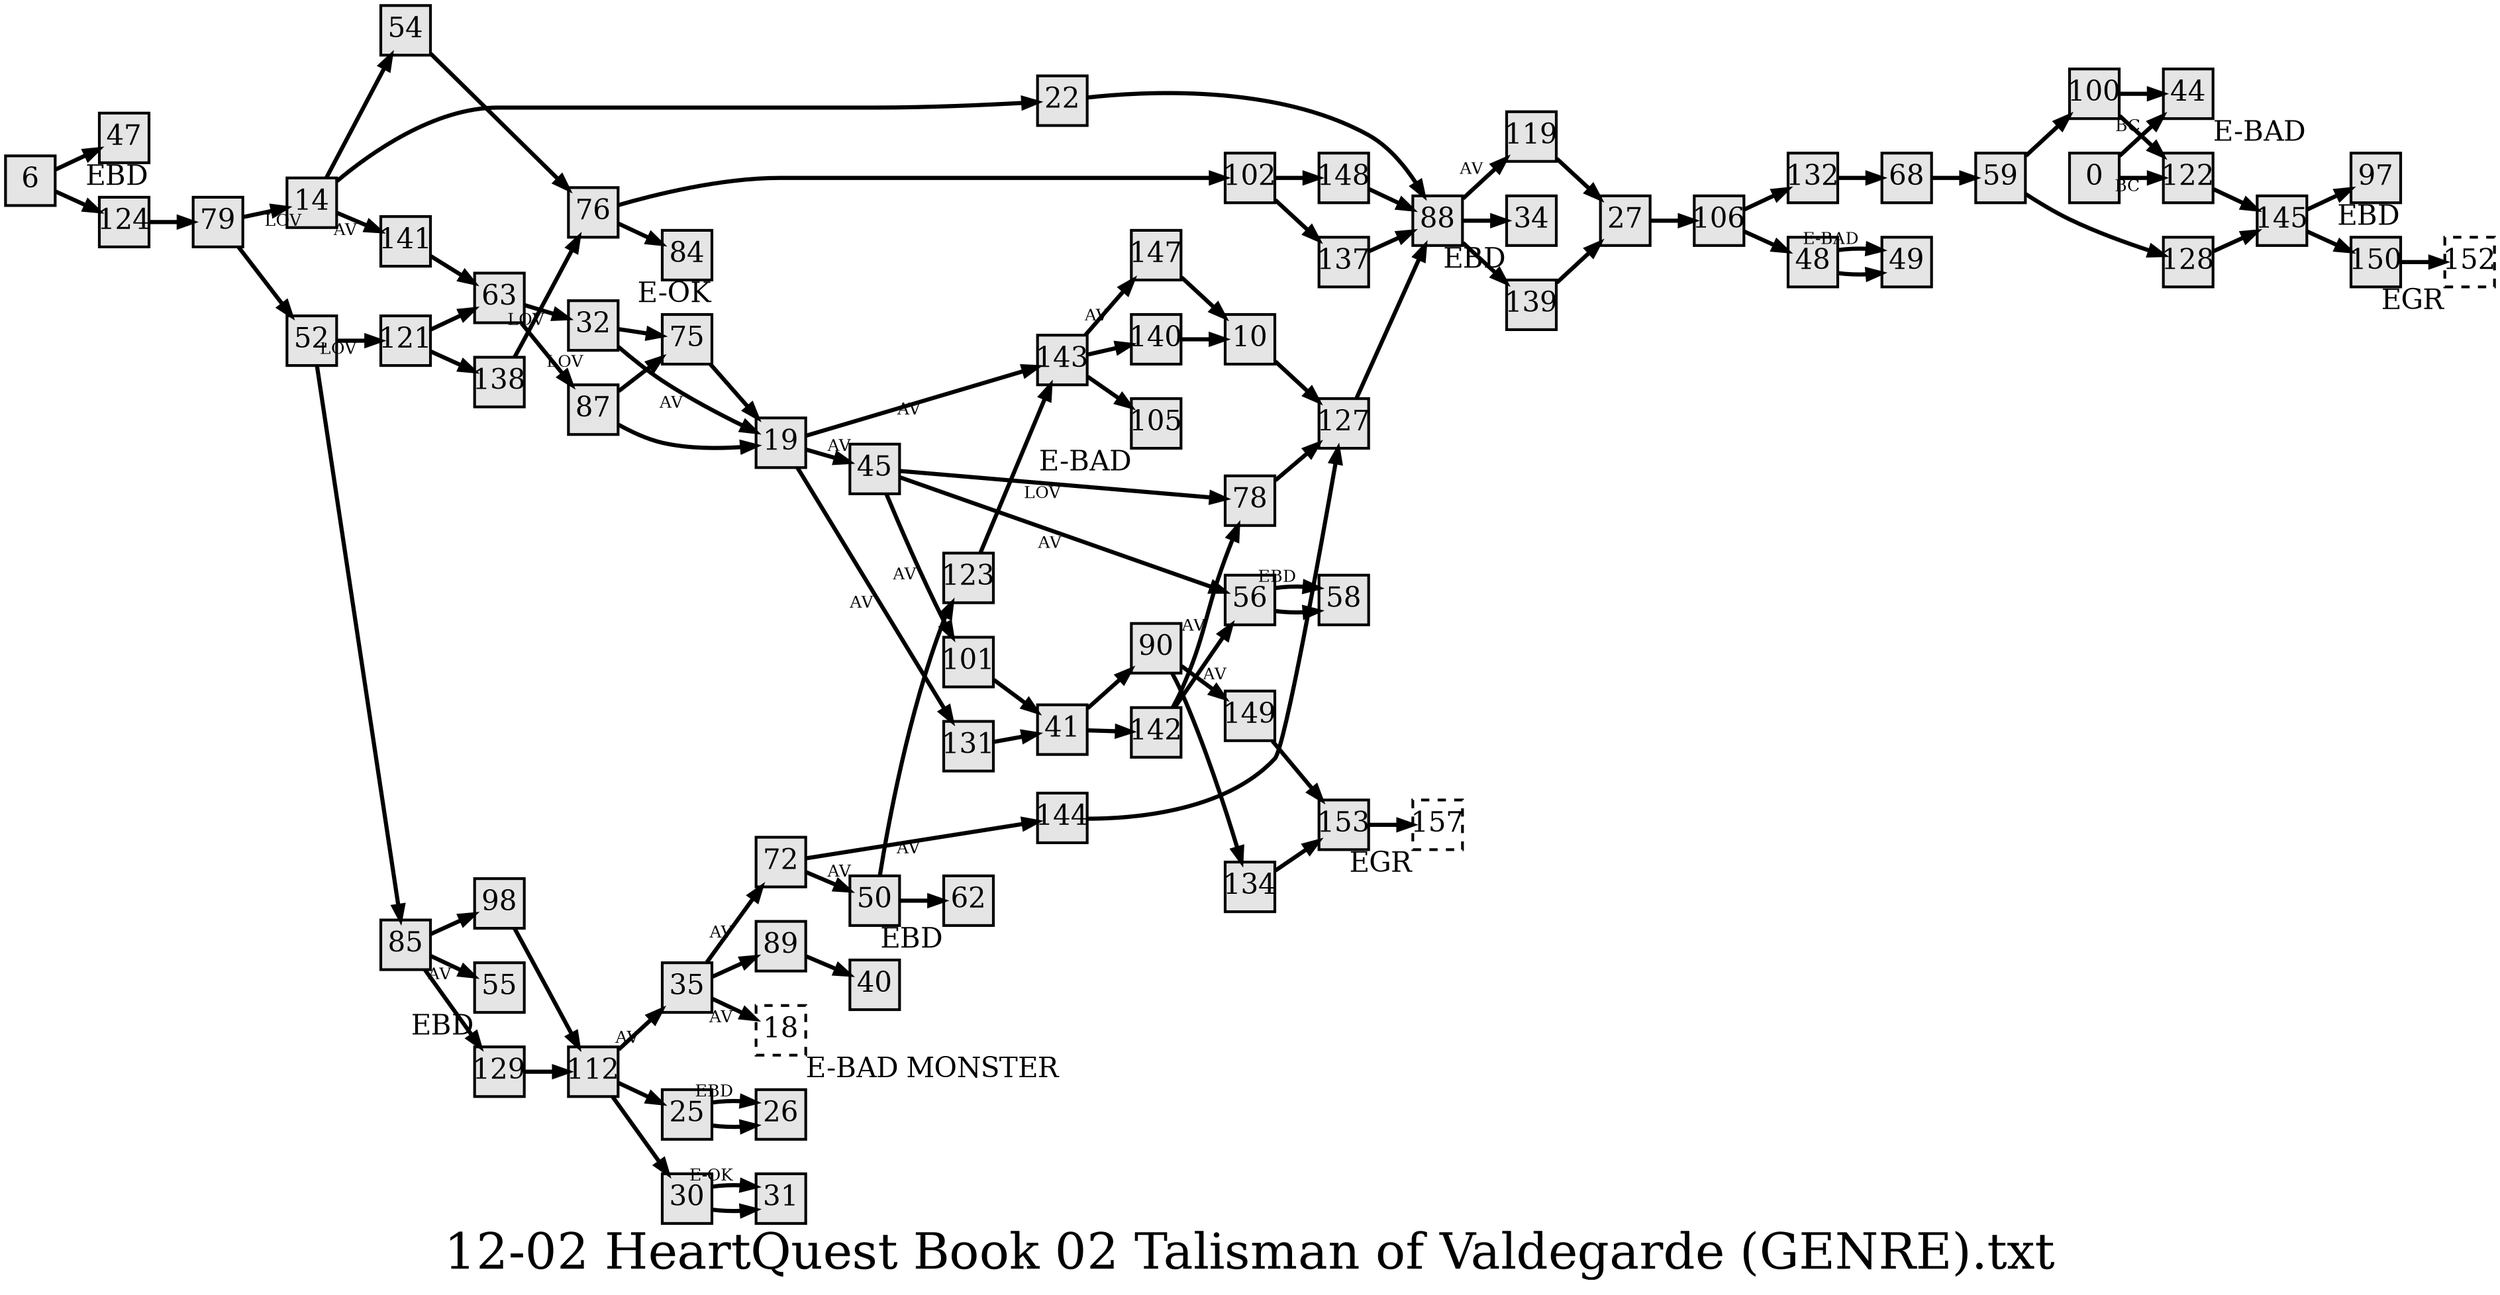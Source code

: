 digraph g{
  graph [ label="12-02 HeartQuest Book 02 Talisman of Valdegarde (GENRE).txt" rankdir=LR, ordering=out, fontsize=36, nodesep="0.35", ranksep="0.45"];
  node  [shape=rect, penwidth=2, fontsize=20, style=filled, fillcolor=grey90, margin="0,0", labelfloat=true, regular=true, fixedsize=true];
  edge  [labelfloat=true, penwidth=3, fontsize=12];
  0 -> 44	[ xlabel="BC" ];
  0 -> 122	[ xlabel="BC" ];
  6 -> 47;
  6 -> 124;
  10 -> 127;
  14 -> 54;
  14 -> 22;
  14 -> 141	[ xlabel="AV" ];
  18	[ xlabel="E-BAD MONSTER", dir=both, arrowhead=tee, arrowtail=odot, style=dashed ];
  19 -> 143	[ xlabel="AV" ];
  19 -> 45	[ xlabel="AV" ];
  19 -> 131	[ xlabel="AV" ];
  22 -> 88;
  25 -> 26;
  25 -> 26	[ xlabel="EBD" ];
  27 -> 106;
  30 -> 31;
  30 -> 31	[ xlabel="E-OK" ];
  32 -> 75;
  32 -> 19	[ xlabel="AV" ];
  34	[ xlabel="EBD" ];
  35 -> 72	[ xlabel="AV" ];
  35 -> 89;
  35 -> 18	[ xlabel="AV" ];
  41 -> 90;
  41 -> 142;
  44	[ xlabel="E-BAD" ];
  45 -> 56	[ xlabel="AV" ];
  45 -> 78	[ xlabel="LOV" ];
  45 -> 101	[ xlabel="AV" ];
  47	[ xlabel="EBD" ];
  48 -> 49;
  48 -> 49	[ xlabel="E-BAD" ];
  50 -> 123;
  50 -> 62;
  52 -> 121	[ xlabel="LOV" ];
  52 -> 85;
  54 -> 76;
  55	[ xlabel="EBD" ];
  56 -> 58;
  56 -> 58	[ xlabel="EBD" ];
  59 -> 100;
  59 -> 128;
  62	[ xlabel="EBD" ];
  63 -> 32	[ xlabel="LOV" ];
  63 -> 87	[ xlabel="LOV" ];
  68 -> 59;
  72 -> 144	[ xlabel="AV" ];
  72 -> 50	[ xlabel="AV" ];
  75 -> 19;
  76 -> 102;
  76 -> 84;
  78 -> 127;
  79 -> 14	[ xlabel="LOV" ];
  79 -> 52;
  84	[ xlabel="E-OK" ];
  85 -> 98;
  85 -> 55	[ xlabel="AV" ];
  85 -> 129;
  87 -> 75;
  87 -> 19;
  88 -> 119	[ xlabel="AV" ];
  88 -> 34;
  88 -> 139;
  89 -> 40;
  90 -> 149;
  90 -> 134;
  97	[ xlabel="EBD" ];
  98 -> 112;
  100 -> 44;
  100 -> 122;
  101 -> 41;
  102 -> 148;
  102 -> 137;
  105	[ xlabel="E-BAD" ];
  106 -> 132;
  106 -> 48;
  112 -> 35	[ xlabel="AV" ];
  112 -> 25;
  112 -> 30;
  119 -> 27;
  121 -> 63;
  121 -> 138;
  122 -> 145;
  123 -> 143;
  124 -> 79;
  127 -> 88;
  128 -> 145;
  129 -> 112;
  131 -> 41;
  132 -> 68;
  134 -> 153;
  137 -> 88;
  138 -> 76;
  139 -> 27;
  140 -> 10;
  141 -> 63;
  142 -> 78	[ xlabel="AV" ];
  142 -> 56	[ xlabel="AV" ];
  143 -> 147	[ xlabel="AV" ];
  143 -> 140;
  143 -> 105;
  144 -> 127;
  145 -> 97;
  145 -> 150;
  147 -> 10;
  148 -> 88;
  149 -> 153;
  150 -> 152;
  152	[ xlabel="EGR", dir=both, arrowhead=tee, arrowtail=odot, style=dashed ];
  153 -> 157;
  157	[ xlabel="EGR", dir=both, arrowhead=tee, arrowtail=odot, style=dashed ];
}

